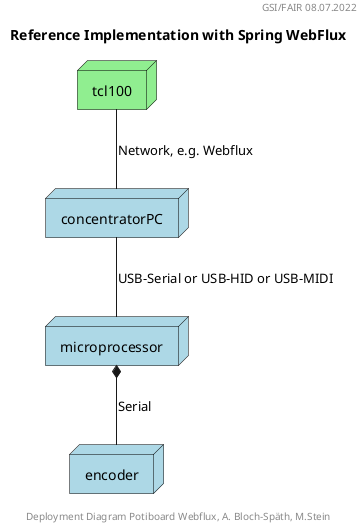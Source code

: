 @startuml

header GSI/FAIR 08.07.2022
footer Deployment Diagram Potiboard Webflux, A. Bloch-Späth, M.Stein
title Reference Implementation with Spring WebFlux

' legend top right
'   ARM-based MC Teensy 4.1 (Arduino) or STM32
' endlegend

node tcl100 #lightgreen;line:black;text:black
node concentratorPC #lightblue;line:black;text:black
node microprocessor #lightblue;line:black;text:black
node encoder #lightblue;line:black;text:black
microprocessor *-- encoder : Serial
concentratorPC -- microprocessor : USB-Serial or USB-HID or USB-MIDI
tcl100 -- concentratorPC : Network, e.g. Webflux

@enduml
